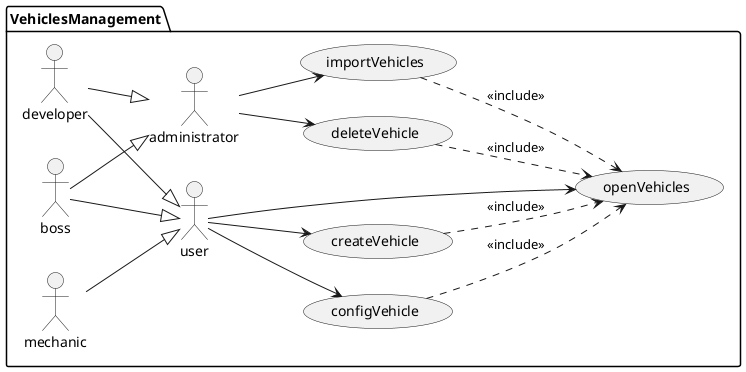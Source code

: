 @startuml

left to right direction


package VehiclesManagement {
:mechanic: --|> :user:
:boss: --|> :user:
:developer: --|> :user:

:boss: --|> :administrator:
:developer: --|> :administrator:

:user: --> (createVehicle)
(createVehicle) ..> (openVehicles) :<<include>>
:user: --> (configVehicle)
(configVehicle) ..> (openVehicles) : <<include>>
:administrator: --> (deleteVehicle)
(deleteVehicle) ..> (openVehicles) : <<include>>
:administrator: --> (importVehicles)
:user: --> (openVehicles)
(importVehicles) ..> (openVehicles) : <<include>>

}

@enduml
